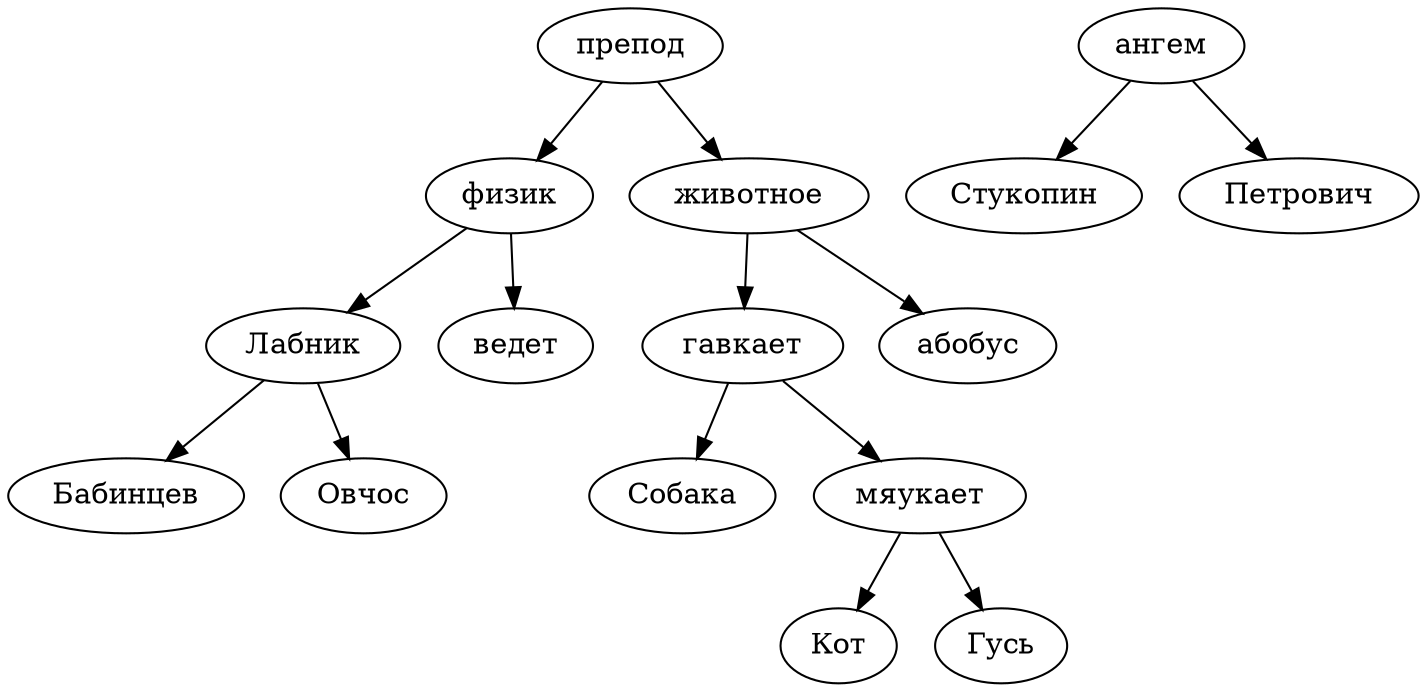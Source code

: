 digraph {	препод -> физик
	физик -> Лабник
	Лабник -> Бабинцев
	Лабник -> Овчос
	физик -> ведет ангем
	ведет ангем -> Стукопин
	ведет ангем -> Петрович
	препод -> животное
	животное -> гавкает
	гавкает -> Собака
	гавкает -> мяукает
	мяукает -> Кот
	мяукает -> Гусь
	животное -> абобус
}